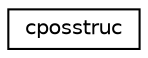 digraph "Graphical Class Hierarchy"
{
 // INTERACTIVE_SVG=YES
  edge [fontname="Helvetica",fontsize="10",labelfontname="Helvetica",labelfontsize="10"];
  node [fontname="Helvetica",fontsize="10",shape=record];
  rankdir="LR";
  Node0 [label="cposstruc",height=0.2,width=0.4,color="black", fillcolor="white", style="filled",URL="$structcposstruc.html",tooltip="Cartesian position with time. "];
}
